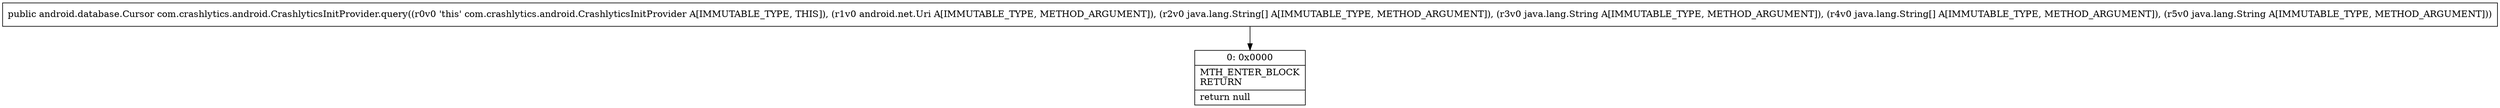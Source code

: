 digraph "CFG forcom.crashlytics.android.CrashlyticsInitProvider.query(Landroid\/net\/Uri;[Ljava\/lang\/String;Ljava\/lang\/String;[Ljava\/lang\/String;Ljava\/lang\/String;)Landroid\/database\/Cursor;" {
Node_0 [shape=record,label="{0\:\ 0x0000|MTH_ENTER_BLOCK\lRETURN\l|return null\l}"];
MethodNode[shape=record,label="{public android.database.Cursor com.crashlytics.android.CrashlyticsInitProvider.query((r0v0 'this' com.crashlytics.android.CrashlyticsInitProvider A[IMMUTABLE_TYPE, THIS]), (r1v0 android.net.Uri A[IMMUTABLE_TYPE, METHOD_ARGUMENT]), (r2v0 java.lang.String[] A[IMMUTABLE_TYPE, METHOD_ARGUMENT]), (r3v0 java.lang.String A[IMMUTABLE_TYPE, METHOD_ARGUMENT]), (r4v0 java.lang.String[] A[IMMUTABLE_TYPE, METHOD_ARGUMENT]), (r5v0 java.lang.String A[IMMUTABLE_TYPE, METHOD_ARGUMENT])) }"];
MethodNode -> Node_0;
}

